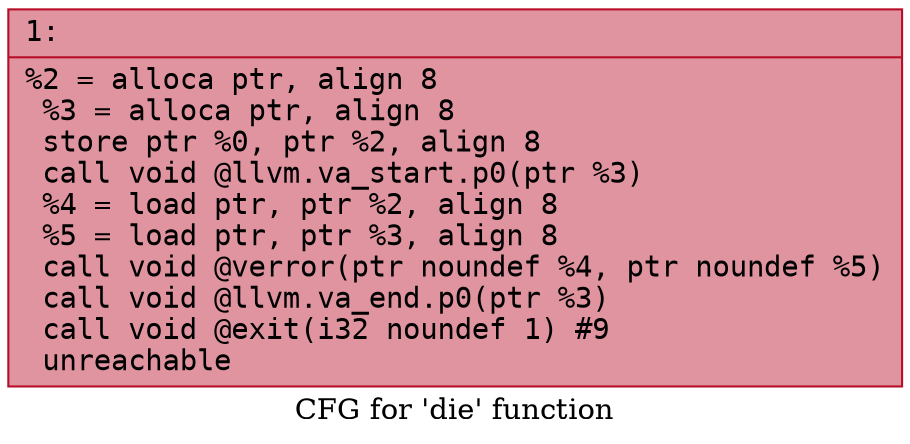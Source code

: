 digraph "CFG for 'die' function" {
	label="CFG for 'die' function";

	Node0x600002e74320 [shape=record,color="#b70d28ff", style=filled, fillcolor="#b70d2870" fontname="Courier",label="{1:\l|  %2 = alloca ptr, align 8\l  %3 = alloca ptr, align 8\l  store ptr %0, ptr %2, align 8\l  call void @llvm.va_start.p0(ptr %3)\l  %4 = load ptr, ptr %2, align 8\l  %5 = load ptr, ptr %3, align 8\l  call void @verror(ptr noundef %4, ptr noundef %5)\l  call void @llvm.va_end.p0(ptr %3)\l  call void @exit(i32 noundef 1) #9\l  unreachable\l}"];
}
